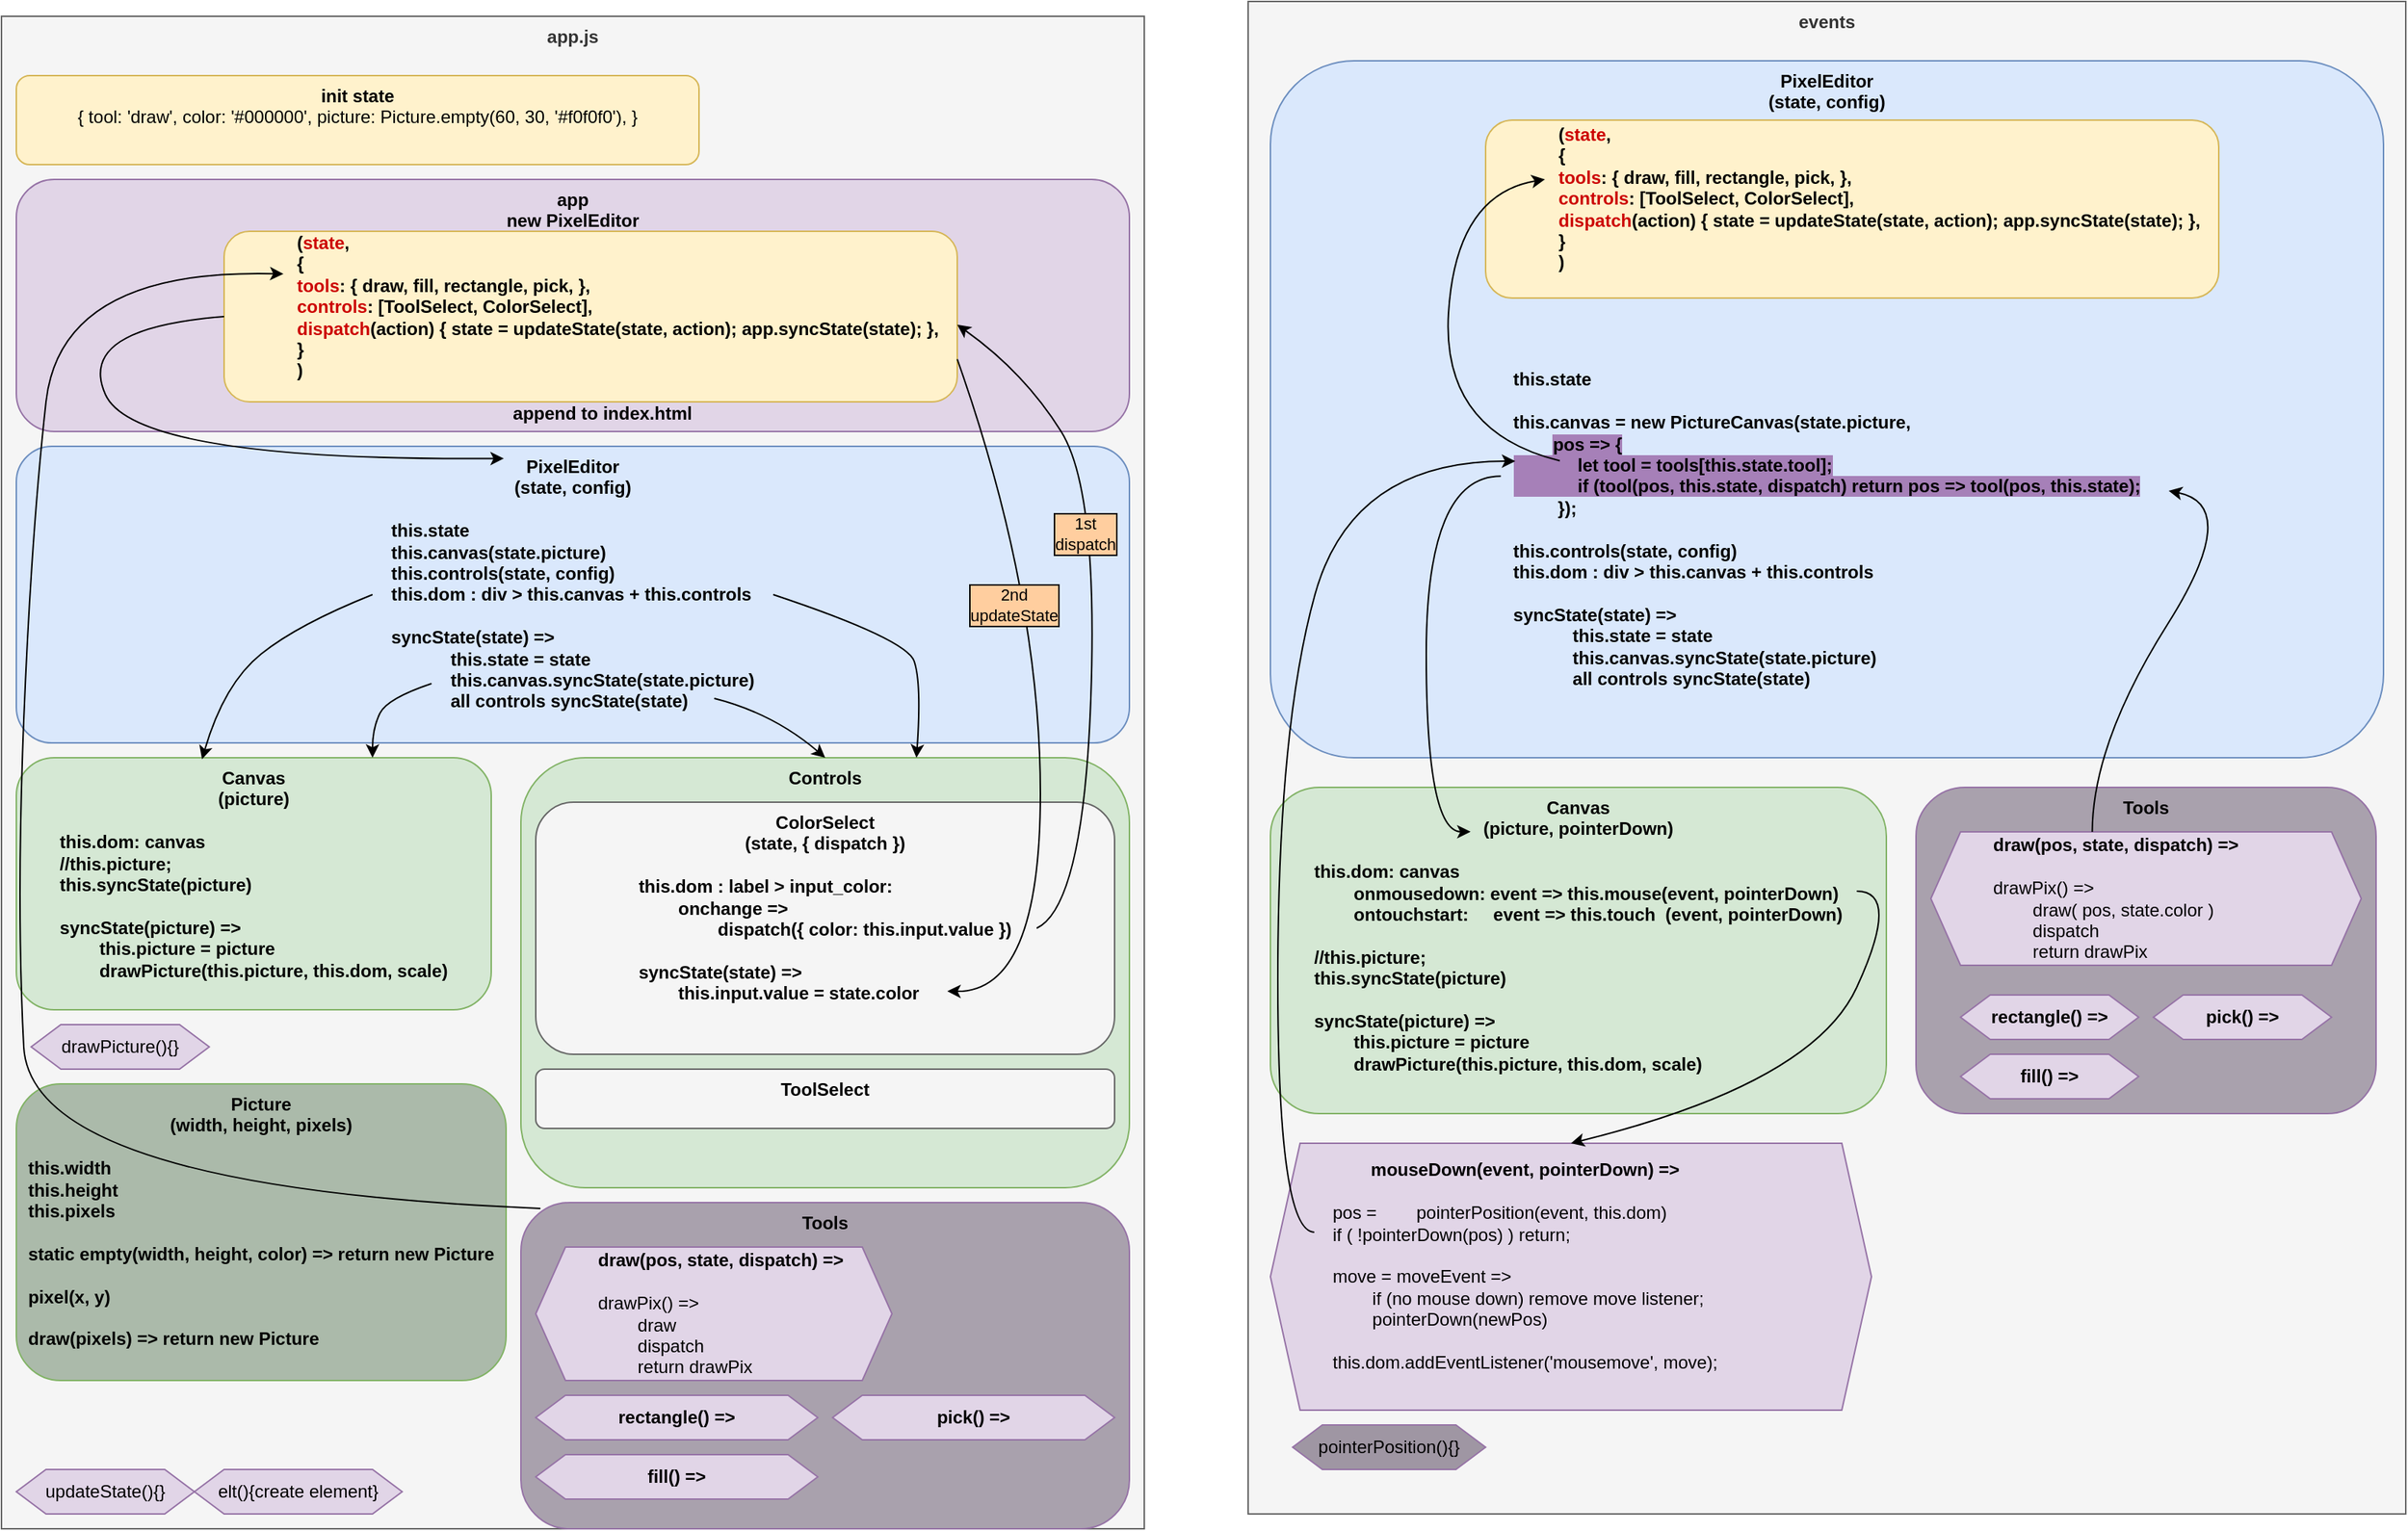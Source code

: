 <mxfile version="15.8.6" type="device"><diagram id="qT-EDoM_oVXF43JlNHTg" name="Page-1"><mxGraphModel dx="782" dy="706" grid="1" gridSize="10" guides="1" tooltips="1" connect="1" arrows="1" fold="1" page="1" pageScale="1" pageWidth="850" pageHeight="1100" math="0" shadow="0"><root><mxCell id="0"/><mxCell id="1" parent="0"/><mxCell id="gbdXPE4Dfif4Atpt0yfi-11" value="&lt;b&gt;app.js&lt;/b&gt;" style="rounded=0;whiteSpace=wrap;html=1;verticalAlign=top;fillColor=#f5f5f5;fontColor=#333333;strokeColor=#666666;" parent="1" vertex="1"><mxGeometry x="40" y="40" width="770" height="1020" as="geometry"/></mxCell><mxCell id="gbdXPE4Dfif4Atpt0yfi-12" value="&lt;b&gt;init state&lt;/b&gt;&lt;br&gt;{ tool: 'draw', color: '#000000', picture: Picture.empty(60, 30, '#f0f0f0'), }" style="rounded=1;whiteSpace=wrap;html=1;verticalAlign=top;fillColor=#fff2cc;strokeColor=#d6b656;" parent="1" vertex="1"><mxGeometry x="50" y="80" width="460" height="60" as="geometry"/></mxCell><mxCell id="gbdXPE4Dfif4Atpt0yfi-13" value="&lt;b&gt;app&lt;/b&gt;&lt;br&gt;&lt;b&gt;new PixelEditor&lt;/b&gt;&lt;br&gt;&lt;blockquote style=&quot;margin: 0 0 0 40px ; border: none ; padding: 0px&quot;&gt;&lt;div style=&quot;text-align: left&quot;&gt;&lt;br&gt;&lt;/div&gt;&lt;div style=&quot;text-align: left&quot;&gt;&lt;br&gt;&lt;/div&gt;&lt;div style=&quot;text-align: left&quot;&gt;&lt;br&gt;&lt;/div&gt;&lt;div style=&quot;text-align: left&quot;&gt;&lt;br&gt;&lt;/div&gt;&lt;div style=&quot;text-align: left&quot;&gt;&lt;br&gt;&lt;/div&gt;&lt;div style=&quot;text-align: left&quot;&gt;&lt;br&gt;&lt;/div&gt;&lt;div style=&quot;text-align: left&quot;&gt;&lt;br&gt;&lt;/div&gt;&lt;div style=&quot;text-align: left&quot;&gt;&lt;br&gt;&lt;/div&gt;&lt;/blockquote&gt;&lt;blockquote style=&quot;margin: 0 0 0 40px ; border: none ; padding: 0px&quot;&gt;&lt;div style=&quot;text-align: left&quot;&gt;&lt;b&gt;append to index.html&lt;/b&gt;&lt;/div&gt;&lt;/blockquote&gt;" style="rounded=1;whiteSpace=wrap;html=1;verticalAlign=top;fillColor=#e1d5e7;strokeColor=#9673a6;" parent="1" vertex="1"><mxGeometry x="50" y="150" width="750" height="170" as="geometry"/></mxCell><mxCell id="gbdXPE4Dfif4Atpt0yfi-18" value="&lt;blockquote style=&quot;margin: 0px 0px 0px 40px ; border: none ; padding: 0px&quot;&gt;&lt;div style=&quot;text-align: left&quot;&gt;&lt;b&gt;(&lt;font color=&quot;#cc0000&quot;&gt;state&lt;/font&gt;,&lt;/b&gt;&lt;/div&gt;&lt;/blockquote&gt;&lt;blockquote style=&quot;margin: 0px 0px 0px 40px ; border: none ; padding: 0px&quot;&gt;&lt;div style=&quot;text-align: left&quot;&gt;&lt;b&gt;{&amp;nbsp;&lt;/b&gt;&lt;/div&gt;&lt;div style=&quot;text-align: left&quot;&gt;&lt;b&gt;&lt;font color=&quot;#cc0000&quot;&gt;tools&lt;/font&gt;: { draw, fill, rectangle, pick, },&amp;nbsp;&lt;/b&gt;&lt;/div&gt;&lt;div style=&quot;text-align: left&quot;&gt;&lt;b&gt;&lt;font color=&quot;#cc0000&quot;&gt;controls&lt;/font&gt;: [ToolSelect, ColorSelect],&amp;nbsp;&lt;/b&gt;&lt;/div&gt;&lt;div style=&quot;text-align: left&quot;&gt;&lt;b&gt;&lt;font color=&quot;#cc0000&quot;&gt;dispatch&lt;/font&gt;(action) { state = updateState(state, action); app.syncState(state); },&amp;nbsp;&lt;/b&gt;&lt;/div&gt;&lt;div style=&quot;text-align: left&quot;&gt;&lt;b&gt;}&lt;/b&gt;&lt;/div&gt;&lt;div style=&quot;text-align: left&quot;&gt;&lt;b&gt;)&lt;/b&gt;&lt;/div&gt;&lt;span style=&quot;color: rgba(0 , 0 , 0 , 0) ; font-family: monospace ; font-size: 0px&quot;&gt;%3CmxGraphModel%3E%3Croot%3E%3CmxCell%20id%3D%220%22%2F%3E%3CmxCell%20id%3D%221%22%20parent%3D%220%22%2F%3E%3CmxCell%20id%3D%222%22%20value%3D%22%26lt%3Bspan%20style%3D%26quot%3B%26quot%3B%26gt%3BTools%26lt%3B%2Fspan%26gt%3B%22%20style%3D%22rounded%3D1%3BwhiteSpace%3Dwrap%3Bhtml%3D1%3BlabelBackgroundColor%3Dnone%3BlabelBorderColor%3Dnone%3BfillColor%3D%23A9A1AD%3BstrokeColor%3D%239673a6%3BfontStyle%3D1%3BverticalAlign%3Dtop%3B%22%20vertex%3D%221%22%20parent%3D%221%22%3E%3CmxGeometry%20x%3D%22390%22%20y%3D%22840%22%20width%3D%22410%22%20height%3D%22220%22%20as%3D%22geometry%22%2F%3E%3C%2FmxCell%3E%3CmxCell%20id%3D%223%22%20value%3D%22%26lt%3Bblockquote%20style%3D%26quot%3Bmargin%3A%200%200%200%2040px%20%3B%20border%3A%20none%20%3B%20padding%3A%200px%26quot%3B%26gt%3B%26lt%3Bdiv%20style%3D%26quot%3Btext-align%3A%20center%26quot%3B%26gt%3B%26lt%3Bspan%26gt%3B%26lt%3Bb%26gt%3Bdraw(pos%2C%20state%2C%20dispatch)%20%3D%26amp%3Bgt%3B%26lt%3B%2Fb%26gt%3B%26lt%3B%2Fspan%26gt%3B%26lt%3B%2Fdiv%26gt%3B%26lt%3Bdiv%20style%3D%26quot%3Btext-align%3A%20center%26quot%3B%26gt%3B%26lt%3Bbr%26gt%3B%26lt%3B%2Fdiv%26gt%3B%26lt%3Bdiv%26gt%3B%26lt%3Bspan%26gt%3BdrawPix()%20%3D%26amp%3Bgt%3B%26lt%3B%2Fspan%26gt%3B%26lt%3B%2Fdiv%26gt%3B%26lt%3Bdiv%26gt%3B%26lt%3Bspan%26gt%3B%26lt%3Bspan%20style%3D%26quot%3Bwhite-space%3A%20pre%26quot%3B%26gt%3B%26%239%3B%26lt%3B%2Fspan%26gt%3Bdraw%26lt%3B%2Fspan%26gt%3B%26lt%3B%2Fdiv%26gt%3B%26lt%3Bdiv%26gt%3B%26lt%3Bspan%26gt%3B%26lt%3Bspan%20style%3D%26quot%3Bwhite-space%3A%20pre%26quot%3B%26gt%3B%26%239%3B%26lt%3B%2Fspan%26gt%3Bdispatch%26lt%3B%2Fspan%26gt%3B%26lt%3B%2Fdiv%26gt%3B%26lt%3Bdiv%26gt%3B%26lt%3Bspan%26gt%3B%26lt%3Bspan%20style%3D%26quot%3Bwhite-space%3A%20pre%26quot%3B%26gt%3B%26%239%3B%26lt%3B%2Fspan%26gt%3Breturn%20drawPix%26lt%3B%2Fspan%26gt%3B%26lt%3B%2Fdiv%26gt%3B%26lt%3B%2Fblockquote%26gt%3B%22%20style%3D%22shape%3Dhexagon%3Bperimeter%3DhexagonPerimeter2%3BwhiteSpace%3Dwrap%3Bhtml%3D1%3BfixedSize%3D1%3BfillColor%3D%23e1d5e7%3BstrokeColor%3D%239673a6%3Balign%3Dleft%3B%22%20vertex%3D%221%22%20parent%3D%221%22%3E%3CmxGeometry%20x%3D%22400%22%20y%3D%22870%22%20width%3D%22240%22%20height%3D%2290%22%20as%3D%22geometry%22%2F%3E%3C%2FmxCell%3E%3C%2Froot%3E%3C%2FmxGraphModel%3E&lt;/span&gt;&lt;/blockquote&gt;" style="rounded=1;whiteSpace=wrap;html=1;fillColor=#fff2cc;strokeColor=#d6b656;" parent="1" vertex="1"><mxGeometry x="190" y="185" width="494" height="115" as="geometry"/></mxCell><mxCell id="gbdXPE4Dfif4Atpt0yfi-14" value="&lt;b&gt;PixelEditor&lt;/b&gt;&lt;br&gt;&lt;b&gt;(state, config)&lt;br&gt;&lt;/b&gt;&lt;br&gt;&lt;div style=&quot;text-align: left&quot;&gt;&lt;b&gt;this.state&lt;/b&gt;&lt;/div&gt;&lt;div style=&quot;text-align: left&quot;&gt;&lt;b&gt;this.canvas(state.picture)&lt;/b&gt;&lt;/div&gt;&lt;div style=&quot;text-align: left&quot;&gt;&lt;b&gt;this.controls(state, config)&lt;/b&gt;&lt;/div&gt;&lt;div style=&quot;text-align: left&quot;&gt;&lt;b&gt;this.dom : div &amp;gt; this.canvas + this.controls&lt;/b&gt;&lt;/div&gt;&lt;div style=&quot;text-align: left&quot;&gt;&lt;b&gt;&lt;br&gt;&lt;/b&gt;&lt;/div&gt;&lt;div style=&quot;text-align: left&quot;&gt;&lt;b&gt;syncState(state) =&amp;gt;&amp;nbsp;&lt;/b&gt;&lt;/div&gt;&lt;blockquote style=&quot;margin: 0 0 0 40px ; border: none ; padding: 0px&quot;&gt;&lt;div style=&quot;text-align: left&quot;&gt;&lt;b&gt;this.state = state&lt;/b&gt;&lt;/div&gt;&lt;/blockquote&gt;&lt;div style=&quot;text-align: left&quot;&gt;&lt;blockquote style=&quot;margin: 0 0 0 40px ; border: none ; padding: 0px&quot;&gt;&lt;div style=&quot;text-align: left&quot;&gt;&lt;b&gt;this.canvas.syncState(state.picture)&lt;/b&gt;&lt;/div&gt;&lt;div style=&quot;text-align: left&quot;&gt;&lt;b&gt;all controls syncState(state)&lt;/b&gt;&lt;/div&gt;&lt;/blockquote&gt;&lt;/div&gt;" style="rounded=1;whiteSpace=wrap;html=1;fillColor=#dae8fc;strokeColor=#6c8ebf;verticalAlign=top;arcSize=12;" parent="1" vertex="1"><mxGeometry x="50" y="330" width="750" height="200" as="geometry"/></mxCell><mxCell id="gbdXPE4Dfif4Atpt0yfi-20" value="" style="curved=1;endArrow=classic;html=1;rounded=0;exitX=0;exitY=0.5;exitDx=0;exitDy=0;entryX=0.438;entryY=0.041;entryDx=0;entryDy=0;entryPerimeter=0;" parent="1" source="gbdXPE4Dfif4Atpt0yfi-18" target="gbdXPE4Dfif4Atpt0yfi-14" edge="1"><mxGeometry width="50" height="50" relative="1" as="geometry"><mxPoint x="300" y="430" as="sourcePoint"/><mxPoint x="320" y="370" as="targetPoint"/><Array as="points"><mxPoint x="90" y="250"/><mxPoint x="130" y="340"/></Array></mxGeometry></mxCell><mxCell id="gbdXPE4Dfif4Atpt0yfi-21" value="&lt;font color=&quot;#000000&quot;&gt;Canvas&lt;br&gt;(picture)&lt;br&gt;&lt;br&gt;&lt;div style=&quot;text-align: left&quot;&gt;this.dom: canvas&lt;/div&gt;&lt;div style=&quot;text-align: left&quot;&gt;//this.picture;&lt;/div&gt;&lt;div style=&quot;text-align: left&quot;&gt;this.syncState(picture)&lt;/div&gt;&lt;div style=&quot;text-align: left&quot;&gt;&lt;br&gt;&lt;/div&gt;&lt;div style=&quot;text-align: left&quot;&gt;syncState(picture) =&amp;gt;&lt;/div&gt;&lt;div style=&quot;text-align: left&quot;&gt;&lt;span style=&quot;white-space: pre&quot;&gt;&#9;&lt;/span&gt;this.picture = picture&lt;br&gt;&lt;/div&gt;&lt;div style=&quot;text-align: left&quot;&gt;&lt;span style=&quot;white-space: pre&quot;&gt;&#9;&lt;/span&gt;drawPicture(this.picture, this.dom, scale)&lt;/div&gt;&lt;/font&gt;" style="rounded=1;whiteSpace=wrap;html=1;fillColor=#d5e8d4;strokeColor=#82b366;fontStyle=1;verticalAlign=top;" parent="1" vertex="1"><mxGeometry x="50" y="540" width="320" height="170" as="geometry"/></mxCell><mxCell id="gbdXPE4Dfif4Atpt0yfi-27" value="" style="group" parent="1" vertex="1" connectable="0"><mxGeometry x="390" y="540" width="410" height="430" as="geometry"/></mxCell><mxCell id="gbdXPE4Dfif4Atpt0yfi-22" value="Controls" style="rounded=1;whiteSpace=wrap;html=1;fillColor=#d5e8d4;strokeColor=#82b366;fontStyle=1;verticalAlign=top;" parent="gbdXPE4Dfif4Atpt0yfi-27" vertex="1"><mxGeometry width="410" height="290" as="geometry"/></mxCell><mxCell id="gbdXPE4Dfif4Atpt0yfi-25" value="&lt;font color=&quot;#000000&quot;&gt;ColorSelect&lt;br&gt;(state, { dispatch })&lt;br&gt;&lt;br&gt;&lt;div style=&quot;text-align: left&quot;&gt;&lt;span&gt;this.dom :&amp;nbsp;&lt;/span&gt;&lt;span&gt;label &amp;gt;&amp;nbsp;&lt;/span&gt;&lt;span&gt;input_color:&amp;nbsp;&lt;/span&gt;&lt;/div&gt;&lt;div style=&quot;text-align: left&quot;&gt;&lt;span&gt;&lt;span style=&quot;white-space: pre&quot;&gt;&#9;&lt;/span&gt;onchange =&amp;gt;&amp;nbsp;&lt;/span&gt;&lt;/div&gt;&lt;div style=&quot;text-align: left&quot;&gt;&lt;span&gt;&lt;span style=&quot;white-space: pre&quot;&gt;&#9;&lt;/span&gt;&lt;span style=&quot;white-space: pre&quot;&gt;&#9;&lt;/span&gt;dispatch({ color: this.input.value })&lt;/span&gt;&lt;/div&gt;&lt;div style=&quot;text-align: left&quot;&gt;&lt;span&gt;&lt;br&gt;&lt;/span&gt;&lt;/div&gt;&lt;div style=&quot;text-align: left&quot;&gt;&lt;span&gt;syncState(state) =&amp;gt;&lt;/span&gt;&lt;/div&gt;&lt;div style=&quot;text-align: left&quot;&gt;&lt;span&gt;&lt;span style=&quot;white-space: pre&quot;&gt;&#9;&lt;/span&gt;this.input.value = state.color&lt;br&gt;&lt;/span&gt;&lt;/div&gt;&lt;div style=&quot;text-align: left&quot;&gt;&lt;span&gt;&lt;span style=&quot;white-space: pre&quot;&gt;&#9;&lt;/span&gt;&lt;span style=&quot;white-space: pre&quot;&gt;&#9;&lt;/span&gt;&lt;span style=&quot;white-space: pre&quot;&gt;&#9;&lt;/span&gt;&lt;span style=&quot;white-space: pre&quot;&gt;&#9;&lt;/span&gt;&lt;span style=&quot;white-space: pre&quot;&gt;&#9;&lt;/span&gt;&lt;br&gt;&lt;/span&gt;&lt;/div&gt;&lt;div style=&quot;text-align: left&quot;&gt;&lt;span&gt;&lt;span style=&quot;white-space: pre&quot;&gt;&#9;&lt;/span&gt;&lt;span style=&quot;white-space: pre&quot;&gt;&#9;&lt;/span&gt;&lt;span style=&quot;white-space: pre&quot;&gt;&#9;&lt;/span&gt;&lt;span style=&quot;white-space: pre&quot;&gt;&#9;&lt;/span&gt;&lt;span style=&quot;white-space: pre&quot;&gt;&#9;&lt;span style=&quot;white-space: pre&quot;&gt;&#9;&lt;/span&gt;&lt;/span&gt;&lt;br&gt;&lt;/span&gt;&lt;/div&gt;&lt;/font&gt;" style="rounded=1;whiteSpace=wrap;html=1;fillColor=#f5f5f5;strokeColor=#666666;fontStyle=1;verticalAlign=top;fontColor=#333333;" parent="gbdXPE4Dfif4Atpt0yfi-27" vertex="1"><mxGeometry x="10" y="30" width="390" height="170" as="geometry"/></mxCell><mxCell id="gbdXPE4Dfif4Atpt0yfi-26" value="&lt;font color=&quot;#000000&quot;&gt;ToolSelect&lt;/font&gt;" style="rounded=1;whiteSpace=wrap;html=1;fillColor=#f5f5f5;strokeColor=#666666;fontStyle=1;verticalAlign=top;fontColor=#333333;" parent="gbdXPE4Dfif4Atpt0yfi-27" vertex="1"><mxGeometry x="10" y="210" width="390" height="40" as="geometry"/></mxCell><mxCell id="gbdXPE4Dfif4Atpt0yfi-29" value="drawPicture(){}" style="shape=hexagon;perimeter=hexagonPerimeter2;whiteSpace=wrap;html=1;fixedSize=1;fillColor=#e1d5e7;strokeColor=#9673a6;" parent="1" vertex="1"><mxGeometry x="60" y="720" width="120" height="30" as="geometry"/></mxCell><mxCell id="gbdXPE4Dfif4Atpt0yfi-30" value="Picture&lt;br&gt;(width, height, pixels)&lt;br&gt;&lt;br&gt;&lt;div style=&quot;text-align: left&quot;&gt;&lt;span&gt;this.width&lt;/span&gt;&lt;/div&gt;&lt;div style=&quot;text-align: left&quot;&gt;&lt;span&gt;this.height&lt;/span&gt;&lt;/div&gt;&lt;div style=&quot;text-align: left&quot;&gt;&lt;span&gt;this.pixels&lt;/span&gt;&lt;/div&gt;&lt;div style=&quot;text-align: left&quot;&gt;&lt;span&gt;&lt;br&gt;&lt;/span&gt;&lt;/div&gt;&lt;div style=&quot;text-align: left&quot;&gt;&lt;span&gt;static empty(width, height, color) =&amp;gt; return new Picture&lt;/span&gt;&lt;/div&gt;&lt;div style=&quot;text-align: left&quot;&gt;&lt;span&gt;&lt;br&gt;&lt;/span&gt;&lt;/div&gt;&lt;div style=&quot;text-align: left&quot;&gt;&lt;span&gt;pixel(x, y)&lt;/span&gt;&lt;/div&gt;&lt;div style=&quot;text-align: left&quot;&gt;&lt;span&gt;&lt;br&gt;&lt;/span&gt;&lt;/div&gt;&lt;div style=&quot;text-align: left&quot;&gt;&lt;span&gt;draw(pixels) =&amp;gt; return new Picture&lt;/span&gt;&lt;/div&gt;" style="rounded=1;whiteSpace=wrap;html=1;fillColor=#ABBAAA;strokeColor=#82b366;fontStyle=1;verticalAlign=top;" parent="1" vertex="1"><mxGeometry x="50" y="760" width="330" height="200" as="geometry"/></mxCell><mxCell id="gbdXPE4Dfif4Atpt0yfi-31" value="" style="curved=1;endArrow=classic;html=1;rounded=0;fontColor=#000000;entryX=0.391;entryY=0.006;entryDx=0;entryDy=0;entryPerimeter=0;exitX=0.32;exitY=0.5;exitDx=0;exitDy=0;exitPerimeter=0;" parent="1" source="gbdXPE4Dfif4Atpt0yfi-14" target="gbdXPE4Dfif4Atpt0yfi-21" edge="1"><mxGeometry width="50" height="50" relative="1" as="geometry"><mxPoint x="360" y="680" as="sourcePoint"/><mxPoint x="410" y="630" as="targetPoint"/><Array as="points"><mxPoint x="240" y="450"/><mxPoint x="190" y="490"/></Array></mxGeometry></mxCell><mxCell id="gbdXPE4Dfif4Atpt0yfi-32" value="" style="curved=1;endArrow=classic;html=1;rounded=0;fontColor=#000000;entryX=0.65;entryY=0;entryDx=0;entryDy=0;entryPerimeter=0;exitX=0.68;exitY=0.5;exitDx=0;exitDy=0;exitPerimeter=0;" parent="1" source="gbdXPE4Dfif4Atpt0yfi-14" target="gbdXPE4Dfif4Atpt0yfi-22" edge="1"><mxGeometry width="50" height="50" relative="1" as="geometry"><mxPoint x="300" y="440" as="sourcePoint"/><mxPoint x="180" y="570.06" as="targetPoint"/><Array as="points"><mxPoint x="650" y="460"/><mxPoint x="660" y="490"/></Array></mxGeometry></mxCell><mxCell id="gbdXPE4Dfif4Atpt0yfi-33" value="" style="curved=1;endArrow=classic;html=1;rounded=0;fontColor=#000000;entryX=0.75;entryY=0;entryDx=0;entryDy=0;exitX=0.373;exitY=0.8;exitDx=0;exitDy=0;exitPerimeter=0;" parent="1" source="gbdXPE4Dfif4Atpt0yfi-14" target="gbdXPE4Dfif4Atpt0yfi-21" edge="1"><mxGeometry width="50" height="50" relative="1" as="geometry"><mxPoint x="300" y="440" as="sourcePoint"/><mxPoint x="180" y="570.06" as="targetPoint"/><Array as="points"><mxPoint x="300" y="500"/><mxPoint x="290" y="520"/></Array></mxGeometry></mxCell><mxCell id="gbdXPE4Dfif4Atpt0yfi-34" value="" style="curved=1;endArrow=classic;html=1;rounded=0;fontColor=#000000;entryX=0.5;entryY=0;entryDx=0;entryDy=0;exitX=0.627;exitY=0.85;exitDx=0;exitDy=0;exitPerimeter=0;" parent="1" source="gbdXPE4Dfif4Atpt0yfi-14" target="gbdXPE4Dfif4Atpt0yfi-22" edge="1"><mxGeometry width="50" height="50" relative="1" as="geometry"><mxPoint x="570" y="440" as="sourcePoint"/><mxPoint x="660" y="550" as="targetPoint"/><Array as="points"><mxPoint x="560" y="510"/></Array></mxGeometry></mxCell><mxCell id="gbdXPE4Dfif4Atpt0yfi-35" value="" style="curved=1;endArrow=classic;html=1;rounded=0;fontColor=#000000;exitX=0.868;exitY=0.5;exitDx=0;exitDy=0;exitPerimeter=0;" parent="1" edge="1"><mxGeometry width="50" height="50" relative="1" as="geometry"><mxPoint x="737.52" y="655" as="sourcePoint"/><mxPoint x="684" y="248" as="targetPoint"/><Array as="points"><mxPoint x="769" y="640"/><mxPoint x="779" y="360"/><mxPoint x="729" y="280"/></Array></mxGeometry></mxCell><mxCell id="gbdXPE4Dfif4Atpt0yfi-39" value="1st&lt;br&gt;dispatch" style="edgeLabel;html=1;align=center;verticalAlign=middle;resizable=0;points=[];fontColor=#000000;labelBackgroundColor=#FFCE9F;labelBorderColor=default;" parent="gbdXPE4Dfif4Atpt0yfi-35" vertex="1" connectable="0"><mxGeometry x="0.186" y="11" relative="1" as="geometry"><mxPoint x="3" y="-10" as="offset"/></mxGeometry></mxCell><mxCell id="gbdXPE4Dfif4Atpt0yfi-38" value="" style="curved=1;endArrow=classic;html=1;rounded=0;fontColor=#000000;entryX=0.711;entryY=0.75;entryDx=0;entryDy=0;exitX=1;exitY=0.75;exitDx=0;exitDy=0;entryPerimeter=0;" parent="1" source="gbdXPE4Dfif4Atpt0yfi-18" target="gbdXPE4Dfif4Atpt0yfi-25" edge="1"><mxGeometry width="50" height="50" relative="1" as="geometry"><mxPoint x="460" y="520" as="sourcePoint"/><mxPoint x="510" y="470" as="targetPoint"/><Array as="points"><mxPoint x="740" y="430"/><mxPoint x="740" y="698"/></Array></mxGeometry></mxCell><mxCell id="gbdXPE4Dfif4Atpt0yfi-40" value="2nd&lt;br&gt;updateState" style="edgeLabel;html=1;align=center;verticalAlign=middle;resizable=0;points=[];fontColor=#000000;labelBackgroundColor=#FFCE9F;labelBorderColor=default;" parent="gbdXPE4Dfif4Atpt0yfi-38" vertex="1" connectable="0"><mxGeometry x="-0.38" y="-8" relative="1" as="geometry"><mxPoint x="-6" y="17" as="offset"/></mxGeometry></mxCell><mxCell id="gbdXPE4Dfif4Atpt0yfi-47" value="updateState(){}" style="shape=hexagon;perimeter=hexagonPerimeter2;whiteSpace=wrap;html=1;fixedSize=1;fillColor=#e1d5e7;strokeColor=#9673a6;" parent="1" vertex="1"><mxGeometry x="50" y="1020" width="120" height="30" as="geometry"/></mxCell><mxCell id="gbdXPE4Dfif4Atpt0yfi-48" value="elt(){create element}" style="shape=hexagon;perimeter=hexagonPerimeter2;whiteSpace=wrap;html=1;fixedSize=1;fillColor=#e1d5e7;strokeColor=#9673a6;" parent="1" vertex="1"><mxGeometry x="170" y="1020" width="140" height="30" as="geometry"/></mxCell><mxCell id="gbdXPE4Dfif4Atpt0yfi-49" value="&lt;span style=&quot;&quot;&gt;Tools&lt;/span&gt;" style="rounded=1;whiteSpace=wrap;html=1;labelBackgroundColor=none;labelBorderColor=none;fillColor=#A9A1AD;strokeColor=#9673a6;fontStyle=1;verticalAlign=top;" parent="1" vertex="1"><mxGeometry x="390" y="840" width="410" height="220" as="geometry"/></mxCell><mxCell id="gbdXPE4Dfif4Atpt0yfi-50" value="&lt;blockquote style=&quot;margin: 0 0 0 40px ; border: none ; padding: 0px&quot;&gt;&lt;div style=&quot;text-align: center&quot;&gt;&lt;span&gt;&lt;b&gt;draw(pos, state, dispatch) =&amp;gt;&lt;/b&gt;&lt;/span&gt;&lt;/div&gt;&lt;div style=&quot;text-align: center&quot;&gt;&lt;br&gt;&lt;/div&gt;&lt;div&gt;&lt;span&gt;drawPix() =&amp;gt;&lt;/span&gt;&lt;/div&gt;&lt;div&gt;&lt;span&gt;&lt;span style=&quot;white-space: pre&quot;&gt;&#9;&lt;/span&gt;draw&lt;/span&gt;&lt;/div&gt;&lt;div&gt;&lt;span&gt;&lt;span style=&quot;white-space: pre&quot;&gt;&#9;&lt;/span&gt;dispatch&lt;/span&gt;&lt;/div&gt;&lt;div&gt;&lt;span&gt;&lt;span style=&quot;white-space: pre&quot;&gt;&#9;&lt;/span&gt;return drawPix&lt;/span&gt;&lt;/div&gt;&lt;/blockquote&gt;" style="shape=hexagon;perimeter=hexagonPerimeter2;whiteSpace=wrap;html=1;fixedSize=1;fillColor=#e1d5e7;strokeColor=#9673a6;align=left;" parent="1" vertex="1"><mxGeometry x="400" y="870" width="240" height="90" as="geometry"/></mxCell><mxCell id="gbdXPE4Dfif4Atpt0yfi-53" value="rectangle() =&amp;gt;" style="shape=hexagon;perimeter=hexagonPerimeter2;whiteSpace=wrap;html=1;fixedSize=1;fillColor=#e1d5e7;strokeColor=#9673a6;fontStyle=1" parent="1" vertex="1"><mxGeometry x="400" y="970" width="190" height="30" as="geometry"/></mxCell><mxCell id="gbdXPE4Dfif4Atpt0yfi-54" value="fill() =&amp;gt;" style="shape=hexagon;perimeter=hexagonPerimeter2;whiteSpace=wrap;html=1;fixedSize=1;fillColor=#e1d5e7;strokeColor=#9673a6;fontStyle=1" parent="1" vertex="1"><mxGeometry x="400" y="1010" width="190" height="30" as="geometry"/></mxCell><mxCell id="gbdXPE4Dfif4Atpt0yfi-55" value="pick() =&amp;gt;" style="shape=hexagon;perimeter=hexagonPerimeter2;whiteSpace=wrap;html=1;fixedSize=1;fillColor=#e1d5e7;strokeColor=#9673a6;fontStyle=1" parent="1" vertex="1"><mxGeometry x="600" y="970" width="190" height="30" as="geometry"/></mxCell><mxCell id="wY7M_2tK65D-43qV7ewZ-1" value="events&lt;br&gt;" style="rounded=0;whiteSpace=wrap;html=1;fillColor=#f5f5f5;fontColor=#333333;strokeColor=#666666;verticalAlign=top;fontStyle=1" parent="1" vertex="1"><mxGeometry x="880" y="30" width="780" height="1020" as="geometry"/></mxCell><mxCell id="wY7M_2tK65D-43qV7ewZ-3" value="&lt;font color=&quot;#000000&quot;&gt;Canvas&lt;br&gt;(picture, pointerDown)&lt;br&gt;&lt;br&gt;&lt;div style=&quot;text-align: left&quot;&gt;this.dom: canvas&lt;/div&gt;&lt;div style=&quot;text-align: left&quot;&gt;&lt;span style=&quot;white-space: pre&quot;&gt;&#9;&lt;/span&gt;onmousedown: event =&amp;gt; this.mouse(event, pointerDown)&lt;br&gt;&lt;/div&gt;&lt;div style=&quot;text-align: left&quot;&gt;&lt;span style=&quot;white-space: pre&quot;&gt;&#9;&lt;/span&gt;ontouchstart:&amp;nbsp; &amp;nbsp; &amp;nbsp;event =&amp;gt; this.touch&amp;nbsp; (event, pointerDown)&lt;br&gt;&lt;/div&gt;&lt;div style=&quot;text-align: left&quot;&gt;&lt;br&gt;&lt;/div&gt;&lt;div style=&quot;text-align: left&quot;&gt;//this.picture;&lt;/div&gt;&lt;div style=&quot;text-align: left&quot;&gt;this.syncState(picture)&lt;/div&gt;&lt;div style=&quot;text-align: left&quot;&gt;&lt;br&gt;&lt;/div&gt;&lt;div style=&quot;text-align: left&quot;&gt;syncState(picture) =&amp;gt;&lt;/div&gt;&lt;div style=&quot;text-align: left&quot;&gt;&lt;span style=&quot;white-space: pre&quot;&gt;&#9;&lt;/span&gt;this.picture = picture&lt;br&gt;&lt;/div&gt;&lt;div style=&quot;text-align: left&quot;&gt;&lt;span style=&quot;white-space: pre&quot;&gt;&#9;&lt;/span&gt;drawPicture(this.picture, this.dom, scale)&lt;/div&gt;&lt;/font&gt;" style="rounded=1;whiteSpace=wrap;html=1;fillColor=#d5e8d4;strokeColor=#82b366;fontStyle=1;verticalAlign=top;" parent="1" vertex="1"><mxGeometry x="895" y="560" width="415" height="220" as="geometry"/></mxCell><mxCell id="wY7M_2tK65D-43qV7ewZ-4" value="&lt;blockquote style=&quot;margin: 0 0 0 40px ; border: none ; padding: 0px&quot;&gt;&lt;div style=&quot;text-align: center&quot;&gt;&lt;span&gt;&lt;b&gt;mouseDown(event, pointerDown) =&amp;gt;&lt;/b&gt;&lt;/span&gt;&lt;/div&gt;&lt;div style=&quot;text-align: center&quot;&gt;&lt;br&gt;&lt;/div&gt;&lt;div&gt;pos =&amp;nbsp; &amp;nbsp; &amp;nbsp; &amp;nbsp; pointerPosition(event, this.dom)&lt;/div&gt;&lt;div&gt;if ( !pointerDown(pos) ) return;&lt;/div&gt;&lt;div&gt;&lt;br&gt;&lt;/div&gt;&lt;div&gt;move = moveEvent =&amp;gt;&lt;/div&gt;&lt;div&gt;&lt;span style=&quot;white-space: pre&quot;&gt;&#9;&lt;/span&gt;if (no mouse down) remove move listener;&amp;nbsp;&lt;/div&gt;&lt;div&gt;&lt;span style=&quot;white-space: pre&quot;&gt;&#9;&lt;/span&gt;pointerDown(newPos)&lt;/div&gt;&lt;div&gt;&lt;br&gt;&lt;/div&gt;&lt;div&gt;this.dom.addEventListener('mousemove', move);&lt;/div&gt;&lt;div&gt;&lt;br&gt;&lt;/div&gt;&lt;/blockquote&gt;" style="shape=hexagon;perimeter=hexagonPerimeter2;whiteSpace=wrap;html=1;fixedSize=1;fillColor=#e1d5e7;strokeColor=#9673a6;align=left;" parent="1" vertex="1"><mxGeometry x="895" y="800" width="405" height="180" as="geometry"/></mxCell><mxCell id="wY7M_2tK65D-43qV7ewZ-5" value="&lt;b&gt;PixelEditor&lt;/b&gt;&lt;br&gt;&lt;b&gt;(state, config)&lt;br&gt;&lt;/b&gt;&lt;br&gt;&lt;br&gt;&lt;br&gt;&lt;br&gt;&lt;br&gt;&lt;br&gt;&lt;br&gt;&lt;br&gt;&lt;br&gt;&lt;br&gt;&lt;br&gt;&lt;br&gt;&lt;div style=&quot;text-align: left&quot;&gt;&lt;b&gt;this.state&lt;/b&gt;&lt;/div&gt;&lt;div style=&quot;text-align: left&quot;&gt;&lt;br&gt;&lt;/div&gt;&lt;div style=&quot;text-align: left&quot;&gt;&lt;div&gt;&lt;span&gt;&lt;b&gt;this.canvas = new PictureCanvas(state.picture,&amp;nbsp;&lt;/b&gt;&lt;/span&gt;&lt;/div&gt;&lt;div&gt;&lt;span&gt;&lt;b&gt;&lt;span style=&quot;white-space: pre&quot;&gt;&#9;&lt;/span&gt;&lt;span style=&quot;background-color: rgb(166 , 128 , 184)&quot;&gt;pos =&amp;gt; {&lt;/span&gt;&lt;/b&gt;&lt;/span&gt;&lt;/div&gt;&lt;div&gt;&lt;span style=&quot;background-color: rgb(166 , 128 , 184)&quot;&gt;&lt;b&gt;&lt;span style=&quot;white-space: pre&quot;&gt;&#9;&lt;/span&gt;&amp;nbsp; &amp;nbsp; &amp;nbsp;let tool = tools[this.state.tool];&lt;/b&gt;&lt;/span&gt;&lt;/div&gt;&lt;div&gt;&lt;span style=&quot;background-color: rgb(166 , 128 , 184)&quot;&gt;&lt;b&gt;&lt;span style=&quot;white-space: pre&quot;&gt;&#9;&lt;/span&gt;&amp;nbsp; &amp;nbsp; &amp;nbsp;if (tool(pos, this.state, dispatch) return pos =&amp;gt; tool(pos, this.state);&lt;/b&gt;&lt;/span&gt;&lt;/div&gt;&lt;div&gt;&lt;span&gt;&lt;b&gt;&lt;span style=&quot;white-space: pre&quot;&gt;&#9;&lt;/span&gt;&amp;nbsp;});&lt;/b&gt;&lt;/span&gt;&lt;/div&gt;&lt;/div&gt;&lt;div style=&quot;text-align: left&quot;&gt;&lt;br&gt;&lt;/div&gt;&lt;div style=&quot;text-align: left&quot;&gt;&lt;b&gt;this.controls(state, config)&lt;/b&gt;&lt;/div&gt;&lt;div style=&quot;text-align: left&quot;&gt;&lt;b&gt;this.dom : div &amp;gt; this.canvas + this.controls&lt;/b&gt;&lt;/div&gt;&lt;div style=&quot;text-align: left&quot;&gt;&lt;b&gt;&lt;br&gt;&lt;/b&gt;&lt;/div&gt;&lt;div style=&quot;text-align: left&quot;&gt;&lt;b&gt;syncState(state) =&amp;gt;&amp;nbsp;&lt;/b&gt;&lt;/div&gt;&lt;blockquote style=&quot;margin: 0 0 0 40px ; border: none ; padding: 0px&quot;&gt;&lt;div style=&quot;text-align: left&quot;&gt;&lt;b&gt;this.state = state&lt;/b&gt;&lt;/div&gt;&lt;/blockquote&gt;&lt;div style=&quot;text-align: left&quot;&gt;&lt;blockquote style=&quot;margin: 0 0 0 40px ; border: none ; padding: 0px&quot;&gt;&lt;div style=&quot;text-align: left&quot;&gt;&lt;b&gt;this.canvas.syncState(state.picture)&lt;/b&gt;&lt;/div&gt;&lt;div style=&quot;text-align: left&quot;&gt;&lt;b&gt;all controls syncState(state)&lt;/b&gt;&lt;/div&gt;&lt;/blockquote&gt;&lt;/div&gt;" style="rounded=1;whiteSpace=wrap;html=1;fillColor=#dae8fc;strokeColor=#6c8ebf;verticalAlign=top;arcSize=12;labelBorderColor=none;labelBackgroundColor=none;" parent="1" vertex="1"><mxGeometry x="895" y="70" width="750" height="470" as="geometry"/></mxCell><mxCell id="wY7M_2tK65D-43qV7ewZ-6" value="" style="curved=1;endArrow=classic;html=1;rounded=0;entryX=0.5;entryY=0;entryDx=0;entryDy=0;exitX=0.952;exitY=0.318;exitDx=0;exitDy=0;exitPerimeter=0;" parent="1" source="wY7M_2tK65D-43qV7ewZ-3" target="wY7M_2tK65D-43qV7ewZ-4" edge="1"><mxGeometry width="50" height="50" relative="1" as="geometry"><mxPoint x="1290" y="440" as="sourcePoint"/><mxPoint x="1260" y="460" as="targetPoint"/><Array as="points"><mxPoint x="1320" y="630"/><mxPoint x="1260" y="760"/></Array></mxGeometry></mxCell><mxCell id="wY7M_2tK65D-43qV7ewZ-8" value="" style="curved=1;endArrow=classic;html=1;rounded=0;exitX=0.073;exitY=0.333;exitDx=0;exitDy=0;exitPerimeter=0;" parent="1" source="wY7M_2tK65D-43qV7ewZ-4" edge="1"><mxGeometry width="50" height="50" relative="1" as="geometry"><mxPoint x="1210" y="510" as="sourcePoint"/><mxPoint x="1060" y="340" as="targetPoint"/><Array as="points"><mxPoint x="900" y="860"/><mxPoint x="900" y="520"/><mxPoint x="950" y="340"/></Array></mxGeometry></mxCell><mxCell id="wY7M_2tK65D-43qV7ewZ-9" value="pointerPosition(){}" style="shape=hexagon;perimeter=hexagonPerimeter2;whiteSpace=wrap;html=1;fixedSize=1;fillColor=#9F96A3;strokeColor=#9673a6;" parent="1" vertex="1"><mxGeometry x="910" y="990" width="130" height="30" as="geometry"/></mxCell><mxCell id="wY7M_2tK65D-43qV7ewZ-13" value="&lt;span&gt;Tools&lt;/span&gt;" style="rounded=1;whiteSpace=wrap;html=1;labelBackgroundColor=none;labelBorderColor=none;fillColor=#A9A1AD;strokeColor=#9673a6;fontStyle=1;verticalAlign=top;" parent="1" vertex="1"><mxGeometry x="1330" y="560" width="310" height="220" as="geometry"/></mxCell><mxCell id="wY7M_2tK65D-43qV7ewZ-14" value="&lt;blockquote style=&quot;margin: 0 0 0 40px ; border: none ; padding: 0px&quot;&gt;&lt;div style=&quot;text-align: center&quot;&gt;&lt;span&gt;&lt;b&gt;draw(pos, state, dispatch) =&amp;gt;&lt;/b&gt;&lt;/span&gt;&lt;/div&gt;&lt;div style=&quot;text-align: center&quot;&gt;&lt;br&gt;&lt;/div&gt;&lt;div&gt;&lt;span&gt;drawPix() =&amp;gt;&lt;/span&gt;&lt;/div&gt;&lt;div&gt;&lt;span&gt;&lt;span style=&quot;white-space: pre&quot;&gt;&#9;&lt;/span&gt;draw( pos, state.color )&lt;/span&gt;&lt;/div&gt;&lt;div&gt;&lt;span&gt;&lt;span style=&quot;white-space: pre&quot;&gt;&#9;&lt;/span&gt;dispatch&lt;/span&gt;&lt;/div&gt;&lt;div&gt;&lt;span&gt;&lt;span style=&quot;white-space: pre&quot;&gt;&#9;&lt;/span&gt;return drawPix&lt;/span&gt;&lt;/div&gt;&lt;/blockquote&gt;" style="shape=hexagon;perimeter=hexagonPerimeter2;whiteSpace=wrap;html=1;fixedSize=1;fillColor=#e1d5e7;strokeColor=#9673a6;align=left;" parent="1" vertex="1"><mxGeometry x="1340" y="590" width="290" height="90" as="geometry"/></mxCell><mxCell id="wY7M_2tK65D-43qV7ewZ-15" value="&lt;blockquote style=&quot;margin: 0px 0px 0px 40px ; border: none ; padding: 0px&quot;&gt;&lt;div style=&quot;text-align: left&quot;&gt;&lt;b&gt;(&lt;font color=&quot;#cc0000&quot;&gt;state&lt;/font&gt;,&lt;/b&gt;&lt;/div&gt;&lt;/blockquote&gt;&lt;blockquote style=&quot;margin: 0px 0px 0px 40px ; border: none ; padding: 0px&quot;&gt;&lt;div style=&quot;text-align: left&quot;&gt;&lt;b&gt;{&amp;nbsp;&lt;/b&gt;&lt;/div&gt;&lt;div style=&quot;text-align: left&quot;&gt;&lt;b&gt;&lt;font color=&quot;#cc0000&quot;&gt;tools&lt;/font&gt;: { draw, fill, rectangle, pick, },&amp;nbsp;&lt;/b&gt;&lt;/div&gt;&lt;div style=&quot;text-align: left&quot;&gt;&lt;b&gt;&lt;font color=&quot;#cc0000&quot;&gt;controls&lt;/font&gt;: [ToolSelect, ColorSelect],&amp;nbsp;&lt;/b&gt;&lt;/div&gt;&lt;div style=&quot;text-align: left&quot;&gt;&lt;b&gt;&lt;font color=&quot;#cc0000&quot;&gt;dispatch&lt;/font&gt;(action) { state = updateState(state, action); app.syncState(state); },&amp;nbsp;&lt;/b&gt;&lt;/div&gt;&lt;div style=&quot;text-align: left&quot;&gt;&lt;b&gt;}&lt;/b&gt;&lt;/div&gt;&lt;div style=&quot;text-align: left&quot;&gt;&lt;b&gt;)&lt;/b&gt;&lt;/div&gt;&lt;span style=&quot;color: rgba(0 , 0 , 0 , 0) ; font-family: monospace ; font-size: 0px&quot;&gt;%3CmxGraphModel%3E%3Croot%3E%3CmxCell%20id%3D%220%22%2F%3E%3CmxCell%20id%3D%221%22%20parent%3D%220%22%2F%3E%3CmxCell%20id%3D%222%22%20value%3D%22%26lt%3Bspan%20style%3D%26quot%3B%26quot%3B%26gt%3BTools%26lt%3B%2Fspan%26gt%3B%22%20style%3D%22rounded%3D1%3BwhiteSpace%3Dwrap%3Bhtml%3D1%3BlabelBackgroundColor%3Dnone%3BlabelBorderColor%3Dnone%3BfillColor%3D%23A9A1AD%3BstrokeColor%3D%239673a6%3BfontStyle%3D1%3BverticalAlign%3Dtop%3B%22%20vertex%3D%221%22%20parent%3D%221%22%3E%3CmxGeometry%20x%3D%22390%22%20y%3D%22840%22%20width%3D%22410%22%20height%3D%22220%22%20as%3D%22geometry%22%2F%3E%3C%2FmxCell%3E%3CmxCell%20id%3D%223%22%20value%3D%22%26lt%3Bblockquote%20style%3D%26quot%3Bmargin%3A%200%200%200%2040px%20%3B%20border%3A%20none%20%3B%20padding%3A%200px%26quot%3B%26gt%3B%26lt%3Bdiv%20style%3D%26quot%3Btext-align%3A%20center%26quot%3B%26gt%3B%26lt%3Bspan%26gt%3B%26lt%3Bb%26gt%3Bdraw(pos%2C%20state%2C%20dispatch)%20%3D%26amp%3Bgt%3B%26lt%3B%2Fb%26gt%3B%26lt%3B%2Fspan%26gt%3B%26lt%3B%2Fdiv%26gt%3B%26lt%3Bdiv%20style%3D%26quot%3Btext-align%3A%20center%26quot%3B%26gt%3B%26lt%3Bbr%26gt%3B%26lt%3B%2Fdiv%26gt%3B%26lt%3Bdiv%26gt%3B%26lt%3Bspan%26gt%3BdrawPix()%20%3D%26amp%3Bgt%3B%26lt%3B%2Fspan%26gt%3B%26lt%3B%2Fdiv%26gt%3B%26lt%3Bdiv%26gt%3B%26lt%3Bspan%26gt%3B%26lt%3Bspan%20style%3D%26quot%3Bwhite-space%3A%20pre%26quot%3B%26gt%3B%26%239%3B%26lt%3B%2Fspan%26gt%3Bdraw%26lt%3B%2Fspan%26gt%3B%26lt%3B%2Fdiv%26gt%3B%26lt%3Bdiv%26gt%3B%26lt%3Bspan%26gt%3B%26lt%3Bspan%20style%3D%26quot%3Bwhite-space%3A%20pre%26quot%3B%26gt%3B%26%239%3B%26lt%3B%2Fspan%26gt%3Bdispatch%26lt%3B%2Fspan%26gt%3B%26lt%3B%2Fdiv%26gt%3B%26lt%3Bdiv%26gt%3B%26lt%3Bspan%26gt%3B%26lt%3Bspan%20style%3D%26quot%3Bwhite-space%3A%20pre%26quot%3B%26gt%3B%26%239%3B%26lt%3B%2Fspan%26gt%3Breturn%20drawPix%26lt%3B%2Fspan%26gt%3B%26lt%3B%2Fdiv%26gt%3B%26lt%3B%2Fblockquote%26gt%3B%22%20style%3D%22shape%3Dhexagon%3Bperimeter%3DhexagonPerimeter2%3BwhiteSpace%3Dwrap%3Bhtml%3D1%3BfixedSize%3D1%3BfillColor%3D%23e1d5e7%3BstrokeColor%3D%239673a6%3Balign%3Dleft%3B%22%20vertex%3D%221%22%20parent%3D%221%22%3E%3CmxGeometry%20x%3D%22400%22%20y%3D%22870%22%20width%3D%22240%22%20height%3D%2290%22%20as%3D%22geometry%22%2F%3E%3C%2FmxCell%3E%3C%2Froot%3E%3C%2FmxGraphModel%3E&lt;/span&gt;&lt;/blockquote&gt;" style="rounded=1;whiteSpace=wrap;html=1;fillColor=#fff2cc;strokeColor=#d6b656;" parent="1" vertex="1"><mxGeometry x="1040" y="110" width="494" height="120" as="geometry"/></mxCell><mxCell id="wY7M_2tK65D-43qV7ewZ-16" value="" style="curved=1;endArrow=classic;html=1;rounded=0;entryX=0.081;entryY=0.25;entryDx=0;entryDy=0;entryPerimeter=0;exitX=0.032;exitY=0.018;exitDx=0;exitDy=0;exitPerimeter=0;" parent="1" source="gbdXPE4Dfif4Atpt0yfi-49" target="gbdXPE4Dfif4Atpt0yfi-18" edge="1"><mxGeometry width="50" height="50" relative="1" as="geometry"><mxPoint x="380" y="770" as="sourcePoint"/><mxPoint x="430" y="720" as="targetPoint"/><Array as="points"><mxPoint x="60" y="830"/><mxPoint x="50" y="640"/><mxPoint x="60" y="390"/><mxPoint x="80" y="210"/></Array></mxGeometry></mxCell><mxCell id="wY7M_2tK65D-43qV7ewZ-17" value="" style="curved=1;endArrow=classic;html=1;rounded=0;exitX=0.375;exitY=0;exitDx=0;exitDy=0;entryX=0.807;entryY=0.617;entryDx=0;entryDy=0;entryPerimeter=0;" parent="1" source="wY7M_2tK65D-43qV7ewZ-14" target="wY7M_2tK65D-43qV7ewZ-5" edge="1"><mxGeometry width="50" height="50" relative="1" as="geometry"><mxPoint x="1210" y="650" as="sourcePoint"/><mxPoint x="1449" y="360" as="targetPoint"/><Array as="points"><mxPoint x="1449" y="530"/><mxPoint x="1550" y="370"/></Array></mxGeometry></mxCell><mxCell id="wY7M_2tK65D-43qV7ewZ-18" value="" style="curved=1;endArrow=classic;html=1;rounded=0;entryX=0.081;entryY=0.333;entryDx=0;entryDy=0;entryPerimeter=0;exitX=0.26;exitY=0.574;exitDx=0;exitDy=0;exitPerimeter=0;" parent="1" source="wY7M_2tK65D-43qV7ewZ-5" target="wY7M_2tK65D-43qV7ewZ-15" edge="1"><mxGeometry width="50" height="50" relative="1" as="geometry"><mxPoint x="1210" y="450" as="sourcePoint"/><mxPoint x="1260" y="400" as="targetPoint"/><Array as="points"><mxPoint x="1010" y="320"/><mxPoint x="1020" y="160"/></Array></mxGeometry></mxCell><mxCell id="wY7M_2tK65D-43qV7ewZ-19" value="rectangle() =&amp;gt;" style="shape=hexagon;perimeter=hexagonPerimeter2;whiteSpace=wrap;html=1;fixedSize=1;fillColor=#e1d5e7;strokeColor=#9673a6;fontStyle=1" parent="1" vertex="1"><mxGeometry x="1360" y="700" width="120" height="30" as="geometry"/></mxCell><mxCell id="wY7M_2tK65D-43qV7ewZ-20" value="fill() =&amp;gt;" style="shape=hexagon;perimeter=hexagonPerimeter2;whiteSpace=wrap;html=1;fixedSize=1;fillColor=#e1d5e7;strokeColor=#9673a6;fontStyle=1" parent="1" vertex="1"><mxGeometry x="1360" y="740" width="120" height="30" as="geometry"/></mxCell><mxCell id="wY7M_2tK65D-43qV7ewZ-21" value="pick() =&amp;gt;" style="shape=hexagon;perimeter=hexagonPerimeter2;whiteSpace=wrap;html=1;fixedSize=1;fillColor=#e1d5e7;strokeColor=#9673a6;fontStyle=1" parent="1" vertex="1"><mxGeometry x="1490" y="700" width="120" height="30" as="geometry"/></mxCell><mxCell id="wY7M_2tK65D-43qV7ewZ-23" value="" style="curved=1;endArrow=classic;html=1;rounded=0;entryX=0.325;entryY=0.136;entryDx=0;entryDy=0;entryPerimeter=0;exitX=0.207;exitY=0.596;exitDx=0;exitDy=0;exitPerimeter=0;" parent="1" source="wY7M_2tK65D-43qV7ewZ-5" target="wY7M_2tK65D-43qV7ewZ-3" edge="1"><mxGeometry width="50" height="50" relative="1" as="geometry"><mxPoint x="1210" y="610" as="sourcePoint"/><mxPoint x="1260" y="560" as="targetPoint"/><Array as="points"><mxPoint x="1000" y="350"/><mxPoint x="1000" y="590"/></Array></mxGeometry></mxCell></root></mxGraphModel></diagram></mxfile>